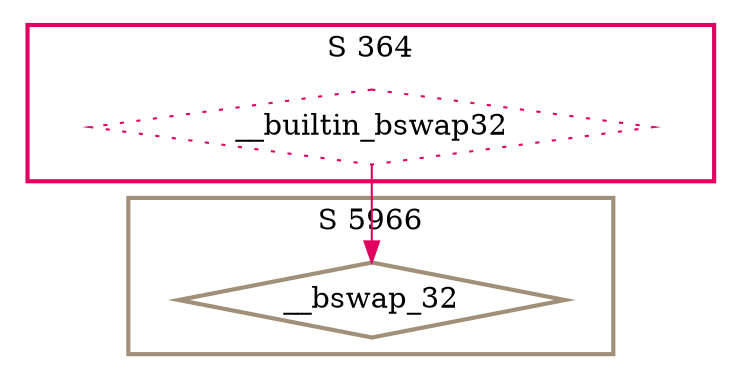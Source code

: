 digraph G {
  ratio=0.500000;
  "UV __bswap_32 (5966)" [shape=diamond, label="__bswap_32", color="#A09078",
                          style=bold];
  "UV __builtin_bswap32 (364)" [shape=diamond, label="__builtin_bswap32",
                                color="#E00060", style=dotted];
  
  subgraph cluster_364 { label="S 364";
    color="#E00060";
    style=bold;
    "UV __builtin_bswap32 (364)"; };
  subgraph cluster_5966 { label="S 5966";
    color="#A09078";
    style=bold;
    "UV __bswap_32 (5966)"; };
  
  "UV __builtin_bswap32 (364)" -> "UV __bswap_32 (5966)" [color="#E00060"];
  
  }